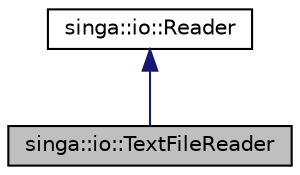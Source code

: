 digraph "singa::io::TextFileReader"
{
  edge [fontname="Helvetica",fontsize="10",labelfontname="Helvetica",labelfontsize="10"];
  node [fontname="Helvetica",fontsize="10",shape=record];
  Node2 [label="singa::io::TextFileReader",height=0.2,width=0.4,color="black", fillcolor="grey75", style="filled", fontcolor="black"];
  Node3 -> Node2 [dir="back",color="midnightblue",fontsize="10",style="solid",fontname="Helvetica"];
  Node3 [label="singa::io::Reader",height=0.2,width=0.4,color="black", fillcolor="white", style="filled",URL="$classsinga_1_1io_1_1Reader.html",tooltip="General Reader that provides functions for reading tuples. "];
}
